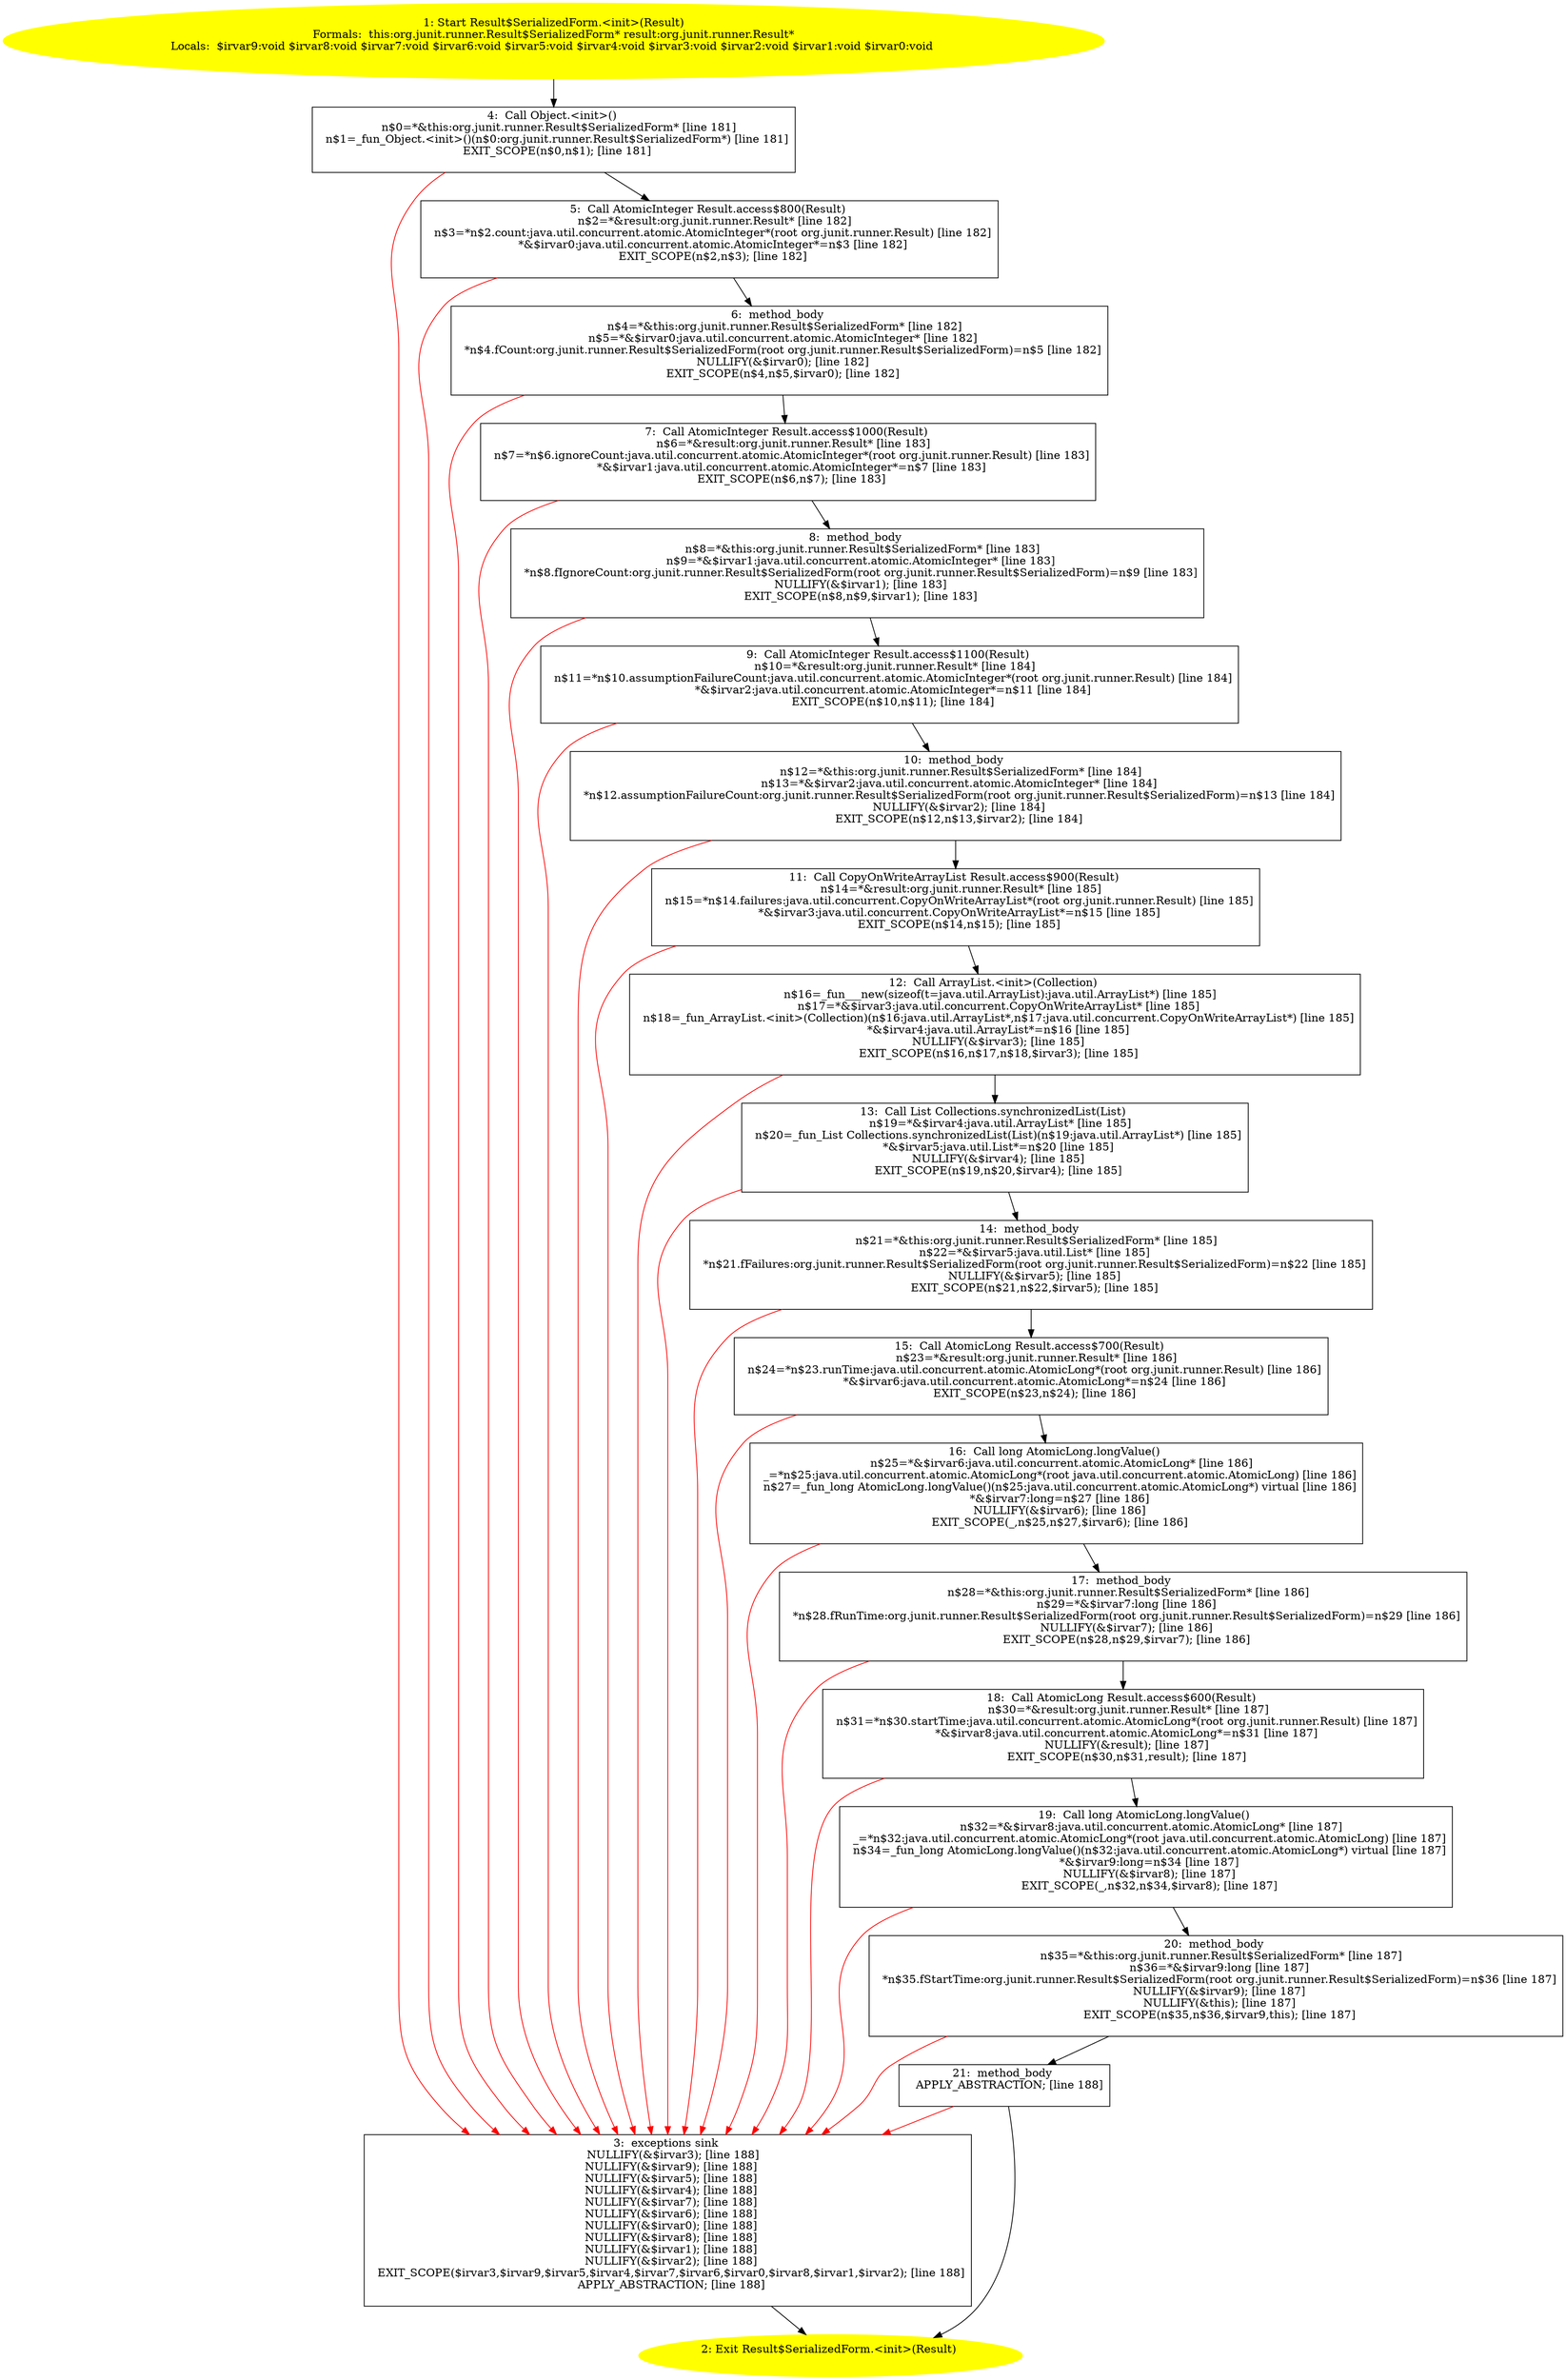 /* @generated */
digraph cfg {
"org.junit.runner.Result$SerializedForm.<init>(org.junit.runner.Result).48e076685eea4c2f706f8ca97394d1c3_1" [label="1: Start Result$SerializedForm.<init>(Result)\nFormals:  this:org.junit.runner.Result$SerializedForm* result:org.junit.runner.Result*\nLocals:  $irvar9:void $irvar8:void $irvar7:void $irvar6:void $irvar5:void $irvar4:void $irvar3:void $irvar2:void $irvar1:void $irvar0:void \n  " color=yellow style=filled]
	

	 "org.junit.runner.Result$SerializedForm.<init>(org.junit.runner.Result).48e076685eea4c2f706f8ca97394d1c3_1" -> "org.junit.runner.Result$SerializedForm.<init>(org.junit.runner.Result).48e076685eea4c2f706f8ca97394d1c3_4" ;
"org.junit.runner.Result$SerializedForm.<init>(org.junit.runner.Result).48e076685eea4c2f706f8ca97394d1c3_2" [label="2: Exit Result$SerializedForm.<init>(Result) \n  " color=yellow style=filled]
	

"org.junit.runner.Result$SerializedForm.<init>(org.junit.runner.Result).48e076685eea4c2f706f8ca97394d1c3_3" [label="3:  exceptions sink \n   NULLIFY(&$irvar3); [line 188]\n  NULLIFY(&$irvar9); [line 188]\n  NULLIFY(&$irvar5); [line 188]\n  NULLIFY(&$irvar4); [line 188]\n  NULLIFY(&$irvar7); [line 188]\n  NULLIFY(&$irvar6); [line 188]\n  NULLIFY(&$irvar0); [line 188]\n  NULLIFY(&$irvar8); [line 188]\n  NULLIFY(&$irvar1); [line 188]\n  NULLIFY(&$irvar2); [line 188]\n  EXIT_SCOPE($irvar3,$irvar9,$irvar5,$irvar4,$irvar7,$irvar6,$irvar0,$irvar8,$irvar1,$irvar2); [line 188]\n  APPLY_ABSTRACTION; [line 188]\n " shape="box"]
	

	 "org.junit.runner.Result$SerializedForm.<init>(org.junit.runner.Result).48e076685eea4c2f706f8ca97394d1c3_3" -> "org.junit.runner.Result$SerializedForm.<init>(org.junit.runner.Result).48e076685eea4c2f706f8ca97394d1c3_2" ;
"org.junit.runner.Result$SerializedForm.<init>(org.junit.runner.Result).48e076685eea4c2f706f8ca97394d1c3_4" [label="4:  Call Object.<init>() \n   n$0=*&this:org.junit.runner.Result$SerializedForm* [line 181]\n  n$1=_fun_Object.<init>()(n$0:org.junit.runner.Result$SerializedForm*) [line 181]\n  EXIT_SCOPE(n$0,n$1); [line 181]\n " shape="box"]
	

	 "org.junit.runner.Result$SerializedForm.<init>(org.junit.runner.Result).48e076685eea4c2f706f8ca97394d1c3_4" -> "org.junit.runner.Result$SerializedForm.<init>(org.junit.runner.Result).48e076685eea4c2f706f8ca97394d1c3_5" ;
	 "org.junit.runner.Result$SerializedForm.<init>(org.junit.runner.Result).48e076685eea4c2f706f8ca97394d1c3_4" -> "org.junit.runner.Result$SerializedForm.<init>(org.junit.runner.Result).48e076685eea4c2f706f8ca97394d1c3_3" [color="red" ];
"org.junit.runner.Result$SerializedForm.<init>(org.junit.runner.Result).48e076685eea4c2f706f8ca97394d1c3_5" [label="5:  Call AtomicInteger Result.access$800(Result) \n   n$2=*&result:org.junit.runner.Result* [line 182]\n  n$3=*n$2.count:java.util.concurrent.atomic.AtomicInteger*(root org.junit.runner.Result) [line 182]\n  *&$irvar0:java.util.concurrent.atomic.AtomicInteger*=n$3 [line 182]\n  EXIT_SCOPE(n$2,n$3); [line 182]\n " shape="box"]
	

	 "org.junit.runner.Result$SerializedForm.<init>(org.junit.runner.Result).48e076685eea4c2f706f8ca97394d1c3_5" -> "org.junit.runner.Result$SerializedForm.<init>(org.junit.runner.Result).48e076685eea4c2f706f8ca97394d1c3_6" ;
	 "org.junit.runner.Result$SerializedForm.<init>(org.junit.runner.Result).48e076685eea4c2f706f8ca97394d1c3_5" -> "org.junit.runner.Result$SerializedForm.<init>(org.junit.runner.Result).48e076685eea4c2f706f8ca97394d1c3_3" [color="red" ];
"org.junit.runner.Result$SerializedForm.<init>(org.junit.runner.Result).48e076685eea4c2f706f8ca97394d1c3_6" [label="6:  method_body \n   n$4=*&this:org.junit.runner.Result$SerializedForm* [line 182]\n  n$5=*&$irvar0:java.util.concurrent.atomic.AtomicInteger* [line 182]\n  *n$4.fCount:org.junit.runner.Result$SerializedForm(root org.junit.runner.Result$SerializedForm)=n$5 [line 182]\n  NULLIFY(&$irvar0); [line 182]\n  EXIT_SCOPE(n$4,n$5,$irvar0); [line 182]\n " shape="box"]
	

	 "org.junit.runner.Result$SerializedForm.<init>(org.junit.runner.Result).48e076685eea4c2f706f8ca97394d1c3_6" -> "org.junit.runner.Result$SerializedForm.<init>(org.junit.runner.Result).48e076685eea4c2f706f8ca97394d1c3_7" ;
	 "org.junit.runner.Result$SerializedForm.<init>(org.junit.runner.Result).48e076685eea4c2f706f8ca97394d1c3_6" -> "org.junit.runner.Result$SerializedForm.<init>(org.junit.runner.Result).48e076685eea4c2f706f8ca97394d1c3_3" [color="red" ];
"org.junit.runner.Result$SerializedForm.<init>(org.junit.runner.Result).48e076685eea4c2f706f8ca97394d1c3_7" [label="7:  Call AtomicInteger Result.access$1000(Result) \n   n$6=*&result:org.junit.runner.Result* [line 183]\n  n$7=*n$6.ignoreCount:java.util.concurrent.atomic.AtomicInteger*(root org.junit.runner.Result) [line 183]\n  *&$irvar1:java.util.concurrent.atomic.AtomicInteger*=n$7 [line 183]\n  EXIT_SCOPE(n$6,n$7); [line 183]\n " shape="box"]
	

	 "org.junit.runner.Result$SerializedForm.<init>(org.junit.runner.Result).48e076685eea4c2f706f8ca97394d1c3_7" -> "org.junit.runner.Result$SerializedForm.<init>(org.junit.runner.Result).48e076685eea4c2f706f8ca97394d1c3_8" ;
	 "org.junit.runner.Result$SerializedForm.<init>(org.junit.runner.Result).48e076685eea4c2f706f8ca97394d1c3_7" -> "org.junit.runner.Result$SerializedForm.<init>(org.junit.runner.Result).48e076685eea4c2f706f8ca97394d1c3_3" [color="red" ];
"org.junit.runner.Result$SerializedForm.<init>(org.junit.runner.Result).48e076685eea4c2f706f8ca97394d1c3_8" [label="8:  method_body \n   n$8=*&this:org.junit.runner.Result$SerializedForm* [line 183]\n  n$9=*&$irvar1:java.util.concurrent.atomic.AtomicInteger* [line 183]\n  *n$8.fIgnoreCount:org.junit.runner.Result$SerializedForm(root org.junit.runner.Result$SerializedForm)=n$9 [line 183]\n  NULLIFY(&$irvar1); [line 183]\n  EXIT_SCOPE(n$8,n$9,$irvar1); [line 183]\n " shape="box"]
	

	 "org.junit.runner.Result$SerializedForm.<init>(org.junit.runner.Result).48e076685eea4c2f706f8ca97394d1c3_8" -> "org.junit.runner.Result$SerializedForm.<init>(org.junit.runner.Result).48e076685eea4c2f706f8ca97394d1c3_9" ;
	 "org.junit.runner.Result$SerializedForm.<init>(org.junit.runner.Result).48e076685eea4c2f706f8ca97394d1c3_8" -> "org.junit.runner.Result$SerializedForm.<init>(org.junit.runner.Result).48e076685eea4c2f706f8ca97394d1c3_3" [color="red" ];
"org.junit.runner.Result$SerializedForm.<init>(org.junit.runner.Result).48e076685eea4c2f706f8ca97394d1c3_9" [label="9:  Call AtomicInteger Result.access$1100(Result) \n   n$10=*&result:org.junit.runner.Result* [line 184]\n  n$11=*n$10.assumptionFailureCount:java.util.concurrent.atomic.AtomicInteger*(root org.junit.runner.Result) [line 184]\n  *&$irvar2:java.util.concurrent.atomic.AtomicInteger*=n$11 [line 184]\n  EXIT_SCOPE(n$10,n$11); [line 184]\n " shape="box"]
	

	 "org.junit.runner.Result$SerializedForm.<init>(org.junit.runner.Result).48e076685eea4c2f706f8ca97394d1c3_9" -> "org.junit.runner.Result$SerializedForm.<init>(org.junit.runner.Result).48e076685eea4c2f706f8ca97394d1c3_10" ;
	 "org.junit.runner.Result$SerializedForm.<init>(org.junit.runner.Result).48e076685eea4c2f706f8ca97394d1c3_9" -> "org.junit.runner.Result$SerializedForm.<init>(org.junit.runner.Result).48e076685eea4c2f706f8ca97394d1c3_3" [color="red" ];
"org.junit.runner.Result$SerializedForm.<init>(org.junit.runner.Result).48e076685eea4c2f706f8ca97394d1c3_10" [label="10:  method_body \n   n$12=*&this:org.junit.runner.Result$SerializedForm* [line 184]\n  n$13=*&$irvar2:java.util.concurrent.atomic.AtomicInteger* [line 184]\n  *n$12.assumptionFailureCount:org.junit.runner.Result$SerializedForm(root org.junit.runner.Result$SerializedForm)=n$13 [line 184]\n  NULLIFY(&$irvar2); [line 184]\n  EXIT_SCOPE(n$12,n$13,$irvar2); [line 184]\n " shape="box"]
	

	 "org.junit.runner.Result$SerializedForm.<init>(org.junit.runner.Result).48e076685eea4c2f706f8ca97394d1c3_10" -> "org.junit.runner.Result$SerializedForm.<init>(org.junit.runner.Result).48e076685eea4c2f706f8ca97394d1c3_11" ;
	 "org.junit.runner.Result$SerializedForm.<init>(org.junit.runner.Result).48e076685eea4c2f706f8ca97394d1c3_10" -> "org.junit.runner.Result$SerializedForm.<init>(org.junit.runner.Result).48e076685eea4c2f706f8ca97394d1c3_3" [color="red" ];
"org.junit.runner.Result$SerializedForm.<init>(org.junit.runner.Result).48e076685eea4c2f706f8ca97394d1c3_11" [label="11:  Call CopyOnWriteArrayList Result.access$900(Result) \n   n$14=*&result:org.junit.runner.Result* [line 185]\n  n$15=*n$14.failures:java.util.concurrent.CopyOnWriteArrayList*(root org.junit.runner.Result) [line 185]\n  *&$irvar3:java.util.concurrent.CopyOnWriteArrayList*=n$15 [line 185]\n  EXIT_SCOPE(n$14,n$15); [line 185]\n " shape="box"]
	

	 "org.junit.runner.Result$SerializedForm.<init>(org.junit.runner.Result).48e076685eea4c2f706f8ca97394d1c3_11" -> "org.junit.runner.Result$SerializedForm.<init>(org.junit.runner.Result).48e076685eea4c2f706f8ca97394d1c3_12" ;
	 "org.junit.runner.Result$SerializedForm.<init>(org.junit.runner.Result).48e076685eea4c2f706f8ca97394d1c3_11" -> "org.junit.runner.Result$SerializedForm.<init>(org.junit.runner.Result).48e076685eea4c2f706f8ca97394d1c3_3" [color="red" ];
"org.junit.runner.Result$SerializedForm.<init>(org.junit.runner.Result).48e076685eea4c2f706f8ca97394d1c3_12" [label="12:  Call ArrayList.<init>(Collection) \n   n$16=_fun___new(sizeof(t=java.util.ArrayList):java.util.ArrayList*) [line 185]\n  n$17=*&$irvar3:java.util.concurrent.CopyOnWriteArrayList* [line 185]\n  n$18=_fun_ArrayList.<init>(Collection)(n$16:java.util.ArrayList*,n$17:java.util.concurrent.CopyOnWriteArrayList*) [line 185]\n  *&$irvar4:java.util.ArrayList*=n$16 [line 185]\n  NULLIFY(&$irvar3); [line 185]\n  EXIT_SCOPE(n$16,n$17,n$18,$irvar3); [line 185]\n " shape="box"]
	

	 "org.junit.runner.Result$SerializedForm.<init>(org.junit.runner.Result).48e076685eea4c2f706f8ca97394d1c3_12" -> "org.junit.runner.Result$SerializedForm.<init>(org.junit.runner.Result).48e076685eea4c2f706f8ca97394d1c3_13" ;
	 "org.junit.runner.Result$SerializedForm.<init>(org.junit.runner.Result).48e076685eea4c2f706f8ca97394d1c3_12" -> "org.junit.runner.Result$SerializedForm.<init>(org.junit.runner.Result).48e076685eea4c2f706f8ca97394d1c3_3" [color="red" ];
"org.junit.runner.Result$SerializedForm.<init>(org.junit.runner.Result).48e076685eea4c2f706f8ca97394d1c3_13" [label="13:  Call List Collections.synchronizedList(List) \n   n$19=*&$irvar4:java.util.ArrayList* [line 185]\n  n$20=_fun_List Collections.synchronizedList(List)(n$19:java.util.ArrayList*) [line 185]\n  *&$irvar5:java.util.List*=n$20 [line 185]\n  NULLIFY(&$irvar4); [line 185]\n  EXIT_SCOPE(n$19,n$20,$irvar4); [line 185]\n " shape="box"]
	

	 "org.junit.runner.Result$SerializedForm.<init>(org.junit.runner.Result).48e076685eea4c2f706f8ca97394d1c3_13" -> "org.junit.runner.Result$SerializedForm.<init>(org.junit.runner.Result).48e076685eea4c2f706f8ca97394d1c3_14" ;
	 "org.junit.runner.Result$SerializedForm.<init>(org.junit.runner.Result).48e076685eea4c2f706f8ca97394d1c3_13" -> "org.junit.runner.Result$SerializedForm.<init>(org.junit.runner.Result).48e076685eea4c2f706f8ca97394d1c3_3" [color="red" ];
"org.junit.runner.Result$SerializedForm.<init>(org.junit.runner.Result).48e076685eea4c2f706f8ca97394d1c3_14" [label="14:  method_body \n   n$21=*&this:org.junit.runner.Result$SerializedForm* [line 185]\n  n$22=*&$irvar5:java.util.List* [line 185]\n  *n$21.fFailures:org.junit.runner.Result$SerializedForm(root org.junit.runner.Result$SerializedForm)=n$22 [line 185]\n  NULLIFY(&$irvar5); [line 185]\n  EXIT_SCOPE(n$21,n$22,$irvar5); [line 185]\n " shape="box"]
	

	 "org.junit.runner.Result$SerializedForm.<init>(org.junit.runner.Result).48e076685eea4c2f706f8ca97394d1c3_14" -> "org.junit.runner.Result$SerializedForm.<init>(org.junit.runner.Result).48e076685eea4c2f706f8ca97394d1c3_15" ;
	 "org.junit.runner.Result$SerializedForm.<init>(org.junit.runner.Result).48e076685eea4c2f706f8ca97394d1c3_14" -> "org.junit.runner.Result$SerializedForm.<init>(org.junit.runner.Result).48e076685eea4c2f706f8ca97394d1c3_3" [color="red" ];
"org.junit.runner.Result$SerializedForm.<init>(org.junit.runner.Result).48e076685eea4c2f706f8ca97394d1c3_15" [label="15:  Call AtomicLong Result.access$700(Result) \n   n$23=*&result:org.junit.runner.Result* [line 186]\n  n$24=*n$23.runTime:java.util.concurrent.atomic.AtomicLong*(root org.junit.runner.Result) [line 186]\n  *&$irvar6:java.util.concurrent.atomic.AtomicLong*=n$24 [line 186]\n  EXIT_SCOPE(n$23,n$24); [line 186]\n " shape="box"]
	

	 "org.junit.runner.Result$SerializedForm.<init>(org.junit.runner.Result).48e076685eea4c2f706f8ca97394d1c3_15" -> "org.junit.runner.Result$SerializedForm.<init>(org.junit.runner.Result).48e076685eea4c2f706f8ca97394d1c3_16" ;
	 "org.junit.runner.Result$SerializedForm.<init>(org.junit.runner.Result).48e076685eea4c2f706f8ca97394d1c3_15" -> "org.junit.runner.Result$SerializedForm.<init>(org.junit.runner.Result).48e076685eea4c2f706f8ca97394d1c3_3" [color="red" ];
"org.junit.runner.Result$SerializedForm.<init>(org.junit.runner.Result).48e076685eea4c2f706f8ca97394d1c3_16" [label="16:  Call long AtomicLong.longValue() \n   n$25=*&$irvar6:java.util.concurrent.atomic.AtomicLong* [line 186]\n  _=*n$25:java.util.concurrent.atomic.AtomicLong*(root java.util.concurrent.atomic.AtomicLong) [line 186]\n  n$27=_fun_long AtomicLong.longValue()(n$25:java.util.concurrent.atomic.AtomicLong*) virtual [line 186]\n  *&$irvar7:long=n$27 [line 186]\n  NULLIFY(&$irvar6); [line 186]\n  EXIT_SCOPE(_,n$25,n$27,$irvar6); [line 186]\n " shape="box"]
	

	 "org.junit.runner.Result$SerializedForm.<init>(org.junit.runner.Result).48e076685eea4c2f706f8ca97394d1c3_16" -> "org.junit.runner.Result$SerializedForm.<init>(org.junit.runner.Result).48e076685eea4c2f706f8ca97394d1c3_17" ;
	 "org.junit.runner.Result$SerializedForm.<init>(org.junit.runner.Result).48e076685eea4c2f706f8ca97394d1c3_16" -> "org.junit.runner.Result$SerializedForm.<init>(org.junit.runner.Result).48e076685eea4c2f706f8ca97394d1c3_3" [color="red" ];
"org.junit.runner.Result$SerializedForm.<init>(org.junit.runner.Result).48e076685eea4c2f706f8ca97394d1c3_17" [label="17:  method_body \n   n$28=*&this:org.junit.runner.Result$SerializedForm* [line 186]\n  n$29=*&$irvar7:long [line 186]\n  *n$28.fRunTime:org.junit.runner.Result$SerializedForm(root org.junit.runner.Result$SerializedForm)=n$29 [line 186]\n  NULLIFY(&$irvar7); [line 186]\n  EXIT_SCOPE(n$28,n$29,$irvar7); [line 186]\n " shape="box"]
	

	 "org.junit.runner.Result$SerializedForm.<init>(org.junit.runner.Result).48e076685eea4c2f706f8ca97394d1c3_17" -> "org.junit.runner.Result$SerializedForm.<init>(org.junit.runner.Result).48e076685eea4c2f706f8ca97394d1c3_18" ;
	 "org.junit.runner.Result$SerializedForm.<init>(org.junit.runner.Result).48e076685eea4c2f706f8ca97394d1c3_17" -> "org.junit.runner.Result$SerializedForm.<init>(org.junit.runner.Result).48e076685eea4c2f706f8ca97394d1c3_3" [color="red" ];
"org.junit.runner.Result$SerializedForm.<init>(org.junit.runner.Result).48e076685eea4c2f706f8ca97394d1c3_18" [label="18:  Call AtomicLong Result.access$600(Result) \n   n$30=*&result:org.junit.runner.Result* [line 187]\n  n$31=*n$30.startTime:java.util.concurrent.atomic.AtomicLong*(root org.junit.runner.Result) [line 187]\n  *&$irvar8:java.util.concurrent.atomic.AtomicLong*=n$31 [line 187]\n  NULLIFY(&result); [line 187]\n  EXIT_SCOPE(n$30,n$31,result); [line 187]\n " shape="box"]
	

	 "org.junit.runner.Result$SerializedForm.<init>(org.junit.runner.Result).48e076685eea4c2f706f8ca97394d1c3_18" -> "org.junit.runner.Result$SerializedForm.<init>(org.junit.runner.Result).48e076685eea4c2f706f8ca97394d1c3_19" ;
	 "org.junit.runner.Result$SerializedForm.<init>(org.junit.runner.Result).48e076685eea4c2f706f8ca97394d1c3_18" -> "org.junit.runner.Result$SerializedForm.<init>(org.junit.runner.Result).48e076685eea4c2f706f8ca97394d1c3_3" [color="red" ];
"org.junit.runner.Result$SerializedForm.<init>(org.junit.runner.Result).48e076685eea4c2f706f8ca97394d1c3_19" [label="19:  Call long AtomicLong.longValue() \n   n$32=*&$irvar8:java.util.concurrent.atomic.AtomicLong* [line 187]\n  _=*n$32:java.util.concurrent.atomic.AtomicLong*(root java.util.concurrent.atomic.AtomicLong) [line 187]\n  n$34=_fun_long AtomicLong.longValue()(n$32:java.util.concurrent.atomic.AtomicLong*) virtual [line 187]\n  *&$irvar9:long=n$34 [line 187]\n  NULLIFY(&$irvar8); [line 187]\n  EXIT_SCOPE(_,n$32,n$34,$irvar8); [line 187]\n " shape="box"]
	

	 "org.junit.runner.Result$SerializedForm.<init>(org.junit.runner.Result).48e076685eea4c2f706f8ca97394d1c3_19" -> "org.junit.runner.Result$SerializedForm.<init>(org.junit.runner.Result).48e076685eea4c2f706f8ca97394d1c3_20" ;
	 "org.junit.runner.Result$SerializedForm.<init>(org.junit.runner.Result).48e076685eea4c2f706f8ca97394d1c3_19" -> "org.junit.runner.Result$SerializedForm.<init>(org.junit.runner.Result).48e076685eea4c2f706f8ca97394d1c3_3" [color="red" ];
"org.junit.runner.Result$SerializedForm.<init>(org.junit.runner.Result).48e076685eea4c2f706f8ca97394d1c3_20" [label="20:  method_body \n   n$35=*&this:org.junit.runner.Result$SerializedForm* [line 187]\n  n$36=*&$irvar9:long [line 187]\n  *n$35.fStartTime:org.junit.runner.Result$SerializedForm(root org.junit.runner.Result$SerializedForm)=n$36 [line 187]\n  NULLIFY(&$irvar9); [line 187]\n  NULLIFY(&this); [line 187]\n  EXIT_SCOPE(n$35,n$36,$irvar9,this); [line 187]\n " shape="box"]
	

	 "org.junit.runner.Result$SerializedForm.<init>(org.junit.runner.Result).48e076685eea4c2f706f8ca97394d1c3_20" -> "org.junit.runner.Result$SerializedForm.<init>(org.junit.runner.Result).48e076685eea4c2f706f8ca97394d1c3_21" ;
	 "org.junit.runner.Result$SerializedForm.<init>(org.junit.runner.Result).48e076685eea4c2f706f8ca97394d1c3_20" -> "org.junit.runner.Result$SerializedForm.<init>(org.junit.runner.Result).48e076685eea4c2f706f8ca97394d1c3_3" [color="red" ];
"org.junit.runner.Result$SerializedForm.<init>(org.junit.runner.Result).48e076685eea4c2f706f8ca97394d1c3_21" [label="21:  method_body \n   APPLY_ABSTRACTION; [line 188]\n " shape="box"]
	

	 "org.junit.runner.Result$SerializedForm.<init>(org.junit.runner.Result).48e076685eea4c2f706f8ca97394d1c3_21" -> "org.junit.runner.Result$SerializedForm.<init>(org.junit.runner.Result).48e076685eea4c2f706f8ca97394d1c3_2" ;
	 "org.junit.runner.Result$SerializedForm.<init>(org.junit.runner.Result).48e076685eea4c2f706f8ca97394d1c3_21" -> "org.junit.runner.Result$SerializedForm.<init>(org.junit.runner.Result).48e076685eea4c2f706f8ca97394d1c3_3" [color="red" ];
}

